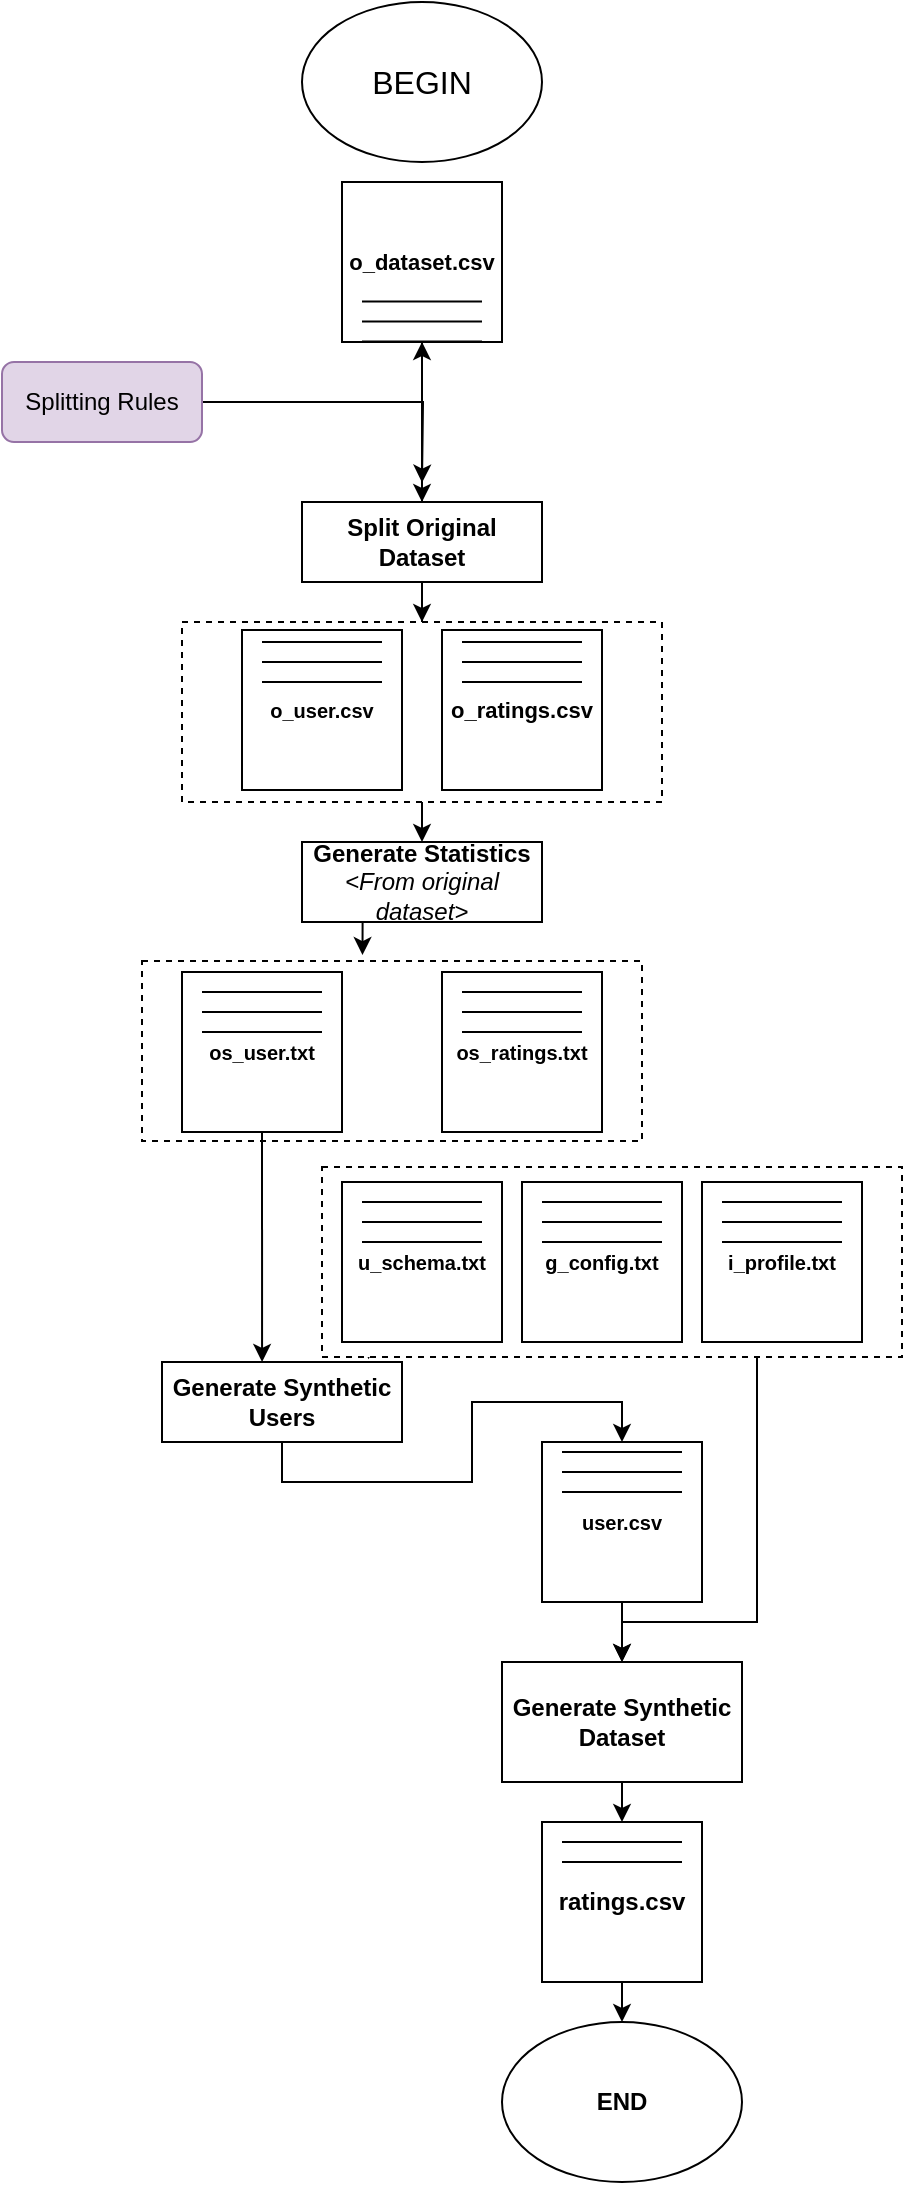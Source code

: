 <mxfile version="14.6.13" type="device"><diagram id="HDUOHSbSltejaZFbn4ce" name="Page-1"><mxGraphModel dx="533" dy="1208" grid="1" gridSize="10" guides="1" tooltips="1" connect="1" arrows="1" fold="1" page="1" pageScale="1" pageWidth="583" pageHeight="827" background="none" math="0" shadow="0"><root><mxCell id="0"/><mxCell id="1" parent="0"/><mxCell id="hwHqUKj-BEKmcxXFSZ59-104" style="edgeStyle=orthogonalEdgeStyle;rounded=0;orthogonalLoop=1;jettySize=auto;html=1;exitX=0.5;exitY=1;exitDx=0;exitDy=0;entryX=0.5;entryY=0;entryDx=0;entryDy=0;targetPerimeterSpacing=0;strokeColor=#000000;strokeWidth=1;" edge="1" parent="1" source="hwHqUKj-BEKmcxXFSZ59-97" target="hwHqUKj-BEKmcxXFSZ59-103"><mxGeometry relative="1" as="geometry"/></mxCell><mxCell id="hwHqUKj-BEKmcxXFSZ59-1" value="&lt;font style=&quot;font-size: 16px&quot;&gt;BEGIN&lt;/font&gt;" style="ellipse;whiteSpace=wrap;html=1;" vertex="1" parent="1"><mxGeometry x="180" y="60" width="120" height="80" as="geometry"/></mxCell><mxCell id="hwHqUKj-BEKmcxXFSZ59-92" style="edgeStyle=orthogonalEdgeStyle;rounded=0;orthogonalLoop=1;jettySize=auto;html=1;exitX=0.5;exitY=1;exitDx=0;exitDy=0;entryX=0.5;entryY=0;entryDx=0;entryDy=0;" edge="1" parent="1" source="hwHqUKj-BEKmcxXFSZ59-2" target="hwHqUKj-BEKmcxXFSZ59-3"><mxGeometry relative="1" as="geometry"/></mxCell><mxCell id="hwHqUKj-BEKmcxXFSZ59-2" value="&lt;font style=&quot;font-size: 11px&quot;&gt;o_dataset.csv&lt;/font&gt;" style="whiteSpace=wrap;html=1;aspect=fixed;fontStyle=1" vertex="1" parent="1"><mxGeometry x="200" y="150" width="80" height="80" as="geometry"/></mxCell><mxCell id="hwHqUKj-BEKmcxXFSZ59-115" value="" style="edgeStyle=orthogonalEdgeStyle;rounded=0;orthogonalLoop=1;jettySize=auto;html=1;targetPerimeterSpacing=0;strokeColor=#000000;strokeWidth=1;" edge="1" parent="1" source="hwHqUKj-BEKmcxXFSZ59-3" target="hwHqUKj-BEKmcxXFSZ59-2"><mxGeometry relative="1" as="geometry"/></mxCell><mxCell id="hwHqUKj-BEKmcxXFSZ59-124" style="edgeStyle=orthogonalEdgeStyle;rounded=0;orthogonalLoop=1;jettySize=auto;html=1;exitX=0.5;exitY=1;exitDx=0;exitDy=0;targetPerimeterSpacing=0;strokeColor=#000000;strokeWidth=1;" edge="1" parent="1" source="hwHqUKj-BEKmcxXFSZ59-3" target="hwHqUKj-BEKmcxXFSZ59-97"><mxGeometry relative="1" as="geometry"/></mxCell><mxCell id="hwHqUKj-BEKmcxXFSZ59-3" value="Split Original Dataset" style="rounded=0;whiteSpace=wrap;html=1;fontStyle=1" vertex="1" parent="1"><mxGeometry x="180" y="310" width="120" height="40" as="geometry"/></mxCell><mxCell id="hwHqUKj-BEKmcxXFSZ59-125" style="edgeStyle=orthogonalEdgeStyle;rounded=0;orthogonalLoop=1;jettySize=auto;html=1;exitX=0.5;exitY=1;exitDx=0;exitDy=0;entryX=0.5;entryY=0;entryDx=0;entryDy=0;targetPerimeterSpacing=0;strokeColor=#000000;strokeWidth=1;" edge="1" parent="1" source="hwHqUKj-BEKmcxXFSZ59-18" target="hwHqUKj-BEKmcxXFSZ59-20"><mxGeometry relative="1" as="geometry"/></mxCell><mxCell id="hwHqUKj-BEKmcxXFSZ59-18" value="&lt;b&gt;Generate Synthetic Users&lt;/b&gt;" style="rounded=0;whiteSpace=wrap;html=1;" vertex="1" parent="1"><mxGeometry x="110" y="740" width="120" height="40" as="geometry"/></mxCell><mxCell id="hwHqUKj-BEKmcxXFSZ59-129" style="edgeStyle=orthogonalEdgeStyle;rounded=0;orthogonalLoop=1;jettySize=auto;html=1;exitX=0.5;exitY=1;exitDx=0;exitDy=0;entryX=0.5;entryY=0;entryDx=0;entryDy=0;targetPerimeterSpacing=0;strokeColor=#000000;strokeWidth=1;" edge="1" parent="1" source="hwHqUKj-BEKmcxXFSZ59-22" target="hwHqUKj-BEKmcxXFSZ59-23"><mxGeometry relative="1" as="geometry"/></mxCell><mxCell id="hwHqUKj-BEKmcxXFSZ59-22" value="&lt;b&gt;Generate Synthetic Dataset&lt;/b&gt;" style="rounded=0;whiteSpace=wrap;html=1;" vertex="1" parent="1"><mxGeometry x="280" y="890" width="120" height="60" as="geometry"/></mxCell><mxCell id="hwHqUKj-BEKmcxXFSZ59-108" style="edgeStyle=orthogonalEdgeStyle;rounded=0;orthogonalLoop=1;jettySize=auto;html=1;exitX=0.5;exitY=1;exitDx=0;exitDy=0;entryX=0.5;entryY=0;entryDx=0;entryDy=0;targetPerimeterSpacing=0;strokeColor=#000000;strokeWidth=1;" edge="1" parent="1" source="hwHqUKj-BEKmcxXFSZ59-23" target="hwHqUKj-BEKmcxXFSZ59-24"><mxGeometry relative="1" as="geometry"/></mxCell><mxCell id="hwHqUKj-BEKmcxXFSZ59-23" value="&lt;b&gt;ratings.csv&lt;/b&gt;" style="whiteSpace=wrap;html=1;aspect=fixed;" vertex="1" parent="1"><mxGeometry x="300" y="970" width="80" height="80" as="geometry"/></mxCell><mxCell id="hwHqUKj-BEKmcxXFSZ59-24" value="&lt;b&gt;END&lt;/b&gt;" style="ellipse;whiteSpace=wrap;html=1;" vertex="1" parent="1"><mxGeometry x="280" y="1070" width="120" height="80" as="geometry"/></mxCell><mxCell id="hwHqUKj-BEKmcxXFSZ59-27" value="" style="endArrow=none;html=1;" edge="1" parent="1"><mxGeometry width="50" height="50" relative="1" as="geometry"><mxPoint x="270" y="209.71" as="sourcePoint"/><mxPoint x="210" y="209.71" as="targetPoint"/></mxGeometry></mxCell><mxCell id="hwHqUKj-BEKmcxXFSZ59-28" value="" style="endArrow=none;html=1;" edge="1" parent="1"><mxGeometry width="50" height="50" relative="1" as="geometry"><mxPoint x="270" y="219.71" as="sourcePoint"/><mxPoint x="210" y="219.71" as="targetPoint"/></mxGeometry></mxCell><mxCell id="hwHqUKj-BEKmcxXFSZ59-29" value="" style="endArrow=none;html=1;" edge="1" parent="1"><mxGeometry width="50" height="50" relative="1" as="geometry"><mxPoint x="270" y="229.71" as="sourcePoint"/><mxPoint x="210" y="229.71" as="targetPoint"/></mxGeometry></mxCell><mxCell id="hwHqUKj-BEKmcxXFSZ59-67" value="" style="endArrow=none;html=1;" edge="1" parent="1"><mxGeometry width="50" height="50" relative="1" as="geometry"><mxPoint x="370" y="970" as="sourcePoint"/><mxPoint x="310" y="970" as="targetPoint"/></mxGeometry></mxCell><mxCell id="hwHqUKj-BEKmcxXFSZ59-68" value="" style="endArrow=none;html=1;" edge="1" parent="1"><mxGeometry width="50" height="50" relative="1" as="geometry"><mxPoint x="370" y="980" as="sourcePoint"/><mxPoint x="310" y="980" as="targetPoint"/></mxGeometry></mxCell><mxCell id="hwHqUKj-BEKmcxXFSZ59-69" value="" style="endArrow=none;html=1;" edge="1" parent="1"><mxGeometry width="50" height="50" relative="1" as="geometry"><mxPoint x="370" y="990" as="sourcePoint"/><mxPoint x="310" y="990" as="targetPoint"/></mxGeometry></mxCell><mxCell id="hwHqUKj-BEKmcxXFSZ59-94" style="edgeStyle=orthogonalEdgeStyle;rounded=0;orthogonalLoop=1;jettySize=auto;html=1;exitX=1;exitY=0.5;exitDx=0;exitDy=0;targetPerimeterSpacing=0;strokeColor=#000000;strokeWidth=1;" edge="1" parent="1" source="hwHqUKj-BEKmcxXFSZ59-85"><mxGeometry relative="1" as="geometry"><mxPoint x="240" y="300.333" as="targetPoint"/></mxGeometry></mxCell><mxCell id="hwHqUKj-BEKmcxXFSZ59-85" value="Splitting Rules" style="rounded=1;whiteSpace=wrap;html=1;fillColor=#e1d5e7;strokeColor=#9673a6;" vertex="1" parent="1"><mxGeometry x="30" y="240" width="100" height="40" as="geometry"/></mxCell><mxCell id="hwHqUKj-BEKmcxXFSZ59-107" style="edgeStyle=orthogonalEdgeStyle;rounded=0;orthogonalLoop=1;jettySize=auto;html=1;exitX=0.5;exitY=1;exitDx=0;exitDy=0;entryX=0.441;entryY=-0.033;entryDx=0;entryDy=0;entryPerimeter=0;targetPerimeterSpacing=0;strokeColor=#000000;strokeWidth=1;" edge="1" parent="1" source="hwHqUKj-BEKmcxXFSZ59-103" target="hwHqUKj-BEKmcxXFSZ59-105"><mxGeometry relative="1" as="geometry"/></mxCell><mxCell id="hwHqUKj-BEKmcxXFSZ59-103" value="&lt;b&gt;Generate Statistics &lt;/b&gt;&lt;i&gt;&amp;lt;From original dataset&amp;gt;&lt;/i&gt;" style="rounded=0;whiteSpace=wrap;html=1;" vertex="1" parent="1"><mxGeometry x="180" y="480" width="120" height="40" as="geometry"/></mxCell><mxCell id="hwHqUKj-BEKmcxXFSZ59-106" value="" style="group" vertex="1" connectable="0" parent="1"><mxGeometry x="50" y="550" width="340" height="90" as="geometry"/></mxCell><mxCell id="hwHqUKj-BEKmcxXFSZ59-105" value="" style="rounded=0;whiteSpace=wrap;html=1;dashed=1;" vertex="1" parent="hwHqUKj-BEKmcxXFSZ59-106"><mxGeometry x="50" y="-10.5" width="250" height="90" as="geometry"/></mxCell><mxCell id="hwHqUKj-BEKmcxXFSZ59-99" value="" style="group" vertex="1" connectable="0" parent="hwHqUKj-BEKmcxXFSZ59-106"><mxGeometry x="200" y="-5" width="80" height="80" as="geometry"/></mxCell><mxCell id="hwHqUKj-BEKmcxXFSZ59-17" value="&lt;font size=&quot;1&quot;&gt;&lt;b&gt;os_ratings.txt&lt;/b&gt;&lt;/font&gt;" style="whiteSpace=wrap;html=1;aspect=fixed;" vertex="1" parent="hwHqUKj-BEKmcxXFSZ59-99"><mxGeometry width="80" height="80" as="geometry"/></mxCell><mxCell id="hwHqUKj-BEKmcxXFSZ59-52" value="" style="endArrow=none;html=1;" edge="1" parent="hwHqUKj-BEKmcxXFSZ59-99"><mxGeometry width="50" height="50" relative="1" as="geometry"><mxPoint x="70" y="10" as="sourcePoint"/><mxPoint x="10" y="10" as="targetPoint"/></mxGeometry></mxCell><mxCell id="hwHqUKj-BEKmcxXFSZ59-53" value="" style="endArrow=none;html=1;" edge="1" parent="hwHqUKj-BEKmcxXFSZ59-99"><mxGeometry width="50" height="50" relative="1" as="geometry"><mxPoint x="70" y="20" as="sourcePoint"/><mxPoint x="10" y="20" as="targetPoint"/></mxGeometry></mxCell><mxCell id="hwHqUKj-BEKmcxXFSZ59-54" value="" style="endArrow=none;html=1;" edge="1" parent="hwHqUKj-BEKmcxXFSZ59-99"><mxGeometry width="50" height="50" relative="1" as="geometry"><mxPoint x="70" y="30" as="sourcePoint"/><mxPoint x="10" y="30" as="targetPoint"/></mxGeometry></mxCell><mxCell id="hwHqUKj-BEKmcxXFSZ59-131" value="" style="group" vertex="1" connectable="0" parent="hwHqUKj-BEKmcxXFSZ59-106"><mxGeometry x="70" y="-5" width="80" height="80" as="geometry"/></mxCell><mxCell id="hwHqUKj-BEKmcxXFSZ59-15" value="&lt;font size=&quot;1&quot;&gt;&lt;b&gt;os_user.txt&lt;/b&gt;&lt;/font&gt;" style="whiteSpace=wrap;html=1;aspect=fixed;" vertex="1" parent="hwHqUKj-BEKmcxXFSZ59-131"><mxGeometry width="80" height="80" as="geometry"/></mxCell><mxCell id="hwHqUKj-BEKmcxXFSZ59-101" value="" style="group" vertex="1" connectable="0" parent="hwHqUKj-BEKmcxXFSZ59-131"><mxGeometry x="10" y="10" width="60" height="20" as="geometry"/></mxCell><mxCell id="hwHqUKj-BEKmcxXFSZ59-55" value="" style="endArrow=none;html=1;" edge="1" parent="hwHqUKj-BEKmcxXFSZ59-101"><mxGeometry width="50" height="50" relative="1" as="geometry"><mxPoint x="60" as="sourcePoint"/><mxPoint as="targetPoint"/></mxGeometry></mxCell><mxCell id="hwHqUKj-BEKmcxXFSZ59-56" value="" style="endArrow=none;html=1;" edge="1" parent="hwHqUKj-BEKmcxXFSZ59-101"><mxGeometry width="50" height="50" relative="1" as="geometry"><mxPoint x="60" y="10" as="sourcePoint"/><mxPoint y="10" as="targetPoint"/></mxGeometry></mxCell><mxCell id="hwHqUKj-BEKmcxXFSZ59-57" value="" style="endArrow=none;html=1;" edge="1" parent="hwHqUKj-BEKmcxXFSZ59-101"><mxGeometry width="50" height="50" relative="1" as="geometry"><mxPoint x="60" y="20" as="sourcePoint"/><mxPoint y="20" as="targetPoint"/></mxGeometry></mxCell><mxCell id="hwHqUKj-BEKmcxXFSZ59-112" value="" style="group" vertex="1" connectable="0" parent="1"><mxGeometry x="300" y="780" width="80" height="80" as="geometry"/></mxCell><mxCell id="hwHqUKj-BEKmcxXFSZ59-20" value="&lt;font size=&quot;1&quot;&gt;&lt;b&gt;user.csv&lt;/b&gt;&lt;/font&gt;" style="whiteSpace=wrap;html=1;aspect=fixed;" vertex="1" parent="hwHqUKj-BEKmcxXFSZ59-112"><mxGeometry width="80" height="80" as="geometry"/></mxCell><mxCell id="hwHqUKj-BEKmcxXFSZ59-58" value="" style="endArrow=none;html=1;" edge="1" parent="hwHqUKj-BEKmcxXFSZ59-112"><mxGeometry width="50" height="50" relative="1" as="geometry"><mxPoint x="70" y="5" as="sourcePoint"/><mxPoint x="10" y="5" as="targetPoint"/></mxGeometry></mxCell><mxCell id="hwHqUKj-BEKmcxXFSZ59-59" value="" style="endArrow=none;html=1;" edge="1" parent="hwHqUKj-BEKmcxXFSZ59-112"><mxGeometry width="50" height="50" relative="1" as="geometry"><mxPoint x="70" y="15" as="sourcePoint"/><mxPoint x="10" y="15" as="targetPoint"/></mxGeometry></mxCell><mxCell id="hwHqUKj-BEKmcxXFSZ59-60" value="" style="endArrow=none;html=1;" edge="1" parent="hwHqUKj-BEKmcxXFSZ59-112"><mxGeometry width="50" height="50" relative="1" as="geometry"><mxPoint x="70" y="25" as="sourcePoint"/><mxPoint x="10" y="25" as="targetPoint"/></mxGeometry></mxCell><mxCell id="hwHqUKj-BEKmcxXFSZ59-121" value="" style="group" vertex="1" connectable="0" parent="1"><mxGeometry x="120" y="370" width="240" height="90" as="geometry"/></mxCell><mxCell id="hwHqUKj-BEKmcxXFSZ59-97" value="" style="rounded=0;whiteSpace=wrap;html=1;dashed=1;" vertex="1" parent="hwHqUKj-BEKmcxXFSZ59-121"><mxGeometry width="240" height="90" as="geometry"/></mxCell><mxCell id="hwHqUKj-BEKmcxXFSZ59-119" value="" style="group" vertex="1" connectable="0" parent="hwHqUKj-BEKmcxXFSZ59-121"><mxGeometry x="30" y="4" width="80" height="80" as="geometry"/></mxCell><mxCell id="hwHqUKj-BEKmcxXFSZ59-4" value="&lt;font size=&quot;1&quot;&gt;&lt;b&gt;o_user.csv&lt;/b&gt;&lt;/font&gt;" style="whiteSpace=wrap;html=1;aspect=fixed;" vertex="1" parent="hwHqUKj-BEKmcxXFSZ59-119"><mxGeometry width="80" height="80" as="geometry"/></mxCell><mxCell id="hwHqUKj-BEKmcxXFSZ59-40" value="" style="endArrow=none;html=1;" edge="1" parent="hwHqUKj-BEKmcxXFSZ59-119"><mxGeometry width="50" height="50" relative="1" as="geometry"><mxPoint x="70" y="16" as="sourcePoint"/><mxPoint x="10" y="16" as="targetPoint"/></mxGeometry></mxCell><mxCell id="hwHqUKj-BEKmcxXFSZ59-42" value="" style="endArrow=none;html=1;" edge="1" parent="hwHqUKj-BEKmcxXFSZ59-119"><mxGeometry width="50" height="50" relative="1" as="geometry"><mxPoint x="70" y="26" as="sourcePoint"/><mxPoint x="10" y="26" as="targetPoint"/></mxGeometry></mxCell><mxCell id="hwHqUKj-BEKmcxXFSZ59-118" value="" style="endArrow=none;html=1;" edge="1" parent="hwHqUKj-BEKmcxXFSZ59-119"><mxGeometry width="50" height="50" relative="1" as="geometry"><mxPoint x="70" y="6" as="sourcePoint"/><mxPoint x="10.0" y="6" as="targetPoint"/></mxGeometry></mxCell><mxCell id="hwHqUKj-BEKmcxXFSZ59-120" value="" style="group" vertex="1" connectable="0" parent="hwHqUKj-BEKmcxXFSZ59-121"><mxGeometry x="130" y="4" width="80" height="80" as="geometry"/></mxCell><mxCell id="hwHqUKj-BEKmcxXFSZ59-6" value="&lt;b&gt;&lt;font style=&quot;font-size: 11px&quot;&gt;o_ratings.csv&lt;/font&gt;&lt;/b&gt;" style="whiteSpace=wrap;html=1;aspect=fixed;" vertex="1" parent="hwHqUKj-BEKmcxXFSZ59-120"><mxGeometry width="80" height="80" as="geometry"/></mxCell><mxCell id="hwHqUKj-BEKmcxXFSZ59-34" value="" style="endArrow=none;html=1;" edge="1" parent="hwHqUKj-BEKmcxXFSZ59-120"><mxGeometry width="50" height="50" relative="1" as="geometry"><mxPoint x="70" y="6" as="sourcePoint"/><mxPoint x="10" y="6" as="targetPoint"/></mxGeometry></mxCell><mxCell id="hwHqUKj-BEKmcxXFSZ59-35" value="" style="endArrow=none;html=1;" edge="1" parent="hwHqUKj-BEKmcxXFSZ59-120"><mxGeometry width="50" height="50" relative="1" as="geometry"><mxPoint x="70" y="16" as="sourcePoint"/><mxPoint x="10" y="16" as="targetPoint"/></mxGeometry></mxCell><mxCell id="hwHqUKj-BEKmcxXFSZ59-36" value="" style="endArrow=none;html=1;" edge="1" parent="hwHqUKj-BEKmcxXFSZ59-120"><mxGeometry width="50" height="50" relative="1" as="geometry"><mxPoint x="70" y="26" as="sourcePoint"/><mxPoint x="10" y="26" as="targetPoint"/></mxGeometry></mxCell><mxCell id="hwHqUKj-BEKmcxXFSZ59-126" style="edgeStyle=orthogonalEdgeStyle;rounded=0;orthogonalLoop=1;jettySize=auto;html=1;exitX=0.5;exitY=1;exitDx=0;exitDy=0;entryX=0.417;entryY=0;entryDx=0;entryDy=0;entryPerimeter=0;targetPerimeterSpacing=0;strokeColor=#000000;strokeWidth=1;" edge="1" parent="1" source="hwHqUKj-BEKmcxXFSZ59-15" target="hwHqUKj-BEKmcxXFSZ59-18"><mxGeometry relative="1" as="geometry"/></mxCell><mxCell id="hwHqUKj-BEKmcxXFSZ59-152" style="edgeStyle=orthogonalEdgeStyle;rounded=0;orthogonalLoop=1;jettySize=auto;html=1;exitX=0.5;exitY=1;exitDx=0;exitDy=0;entryX=0.861;entryY=-0.033;entryDx=0;entryDy=0;entryPerimeter=0;endArrow=classic;endFill=1;targetPerimeterSpacing=0;strokeColor=#000000;strokeWidth=1;" edge="1" parent="1" source="hwHqUKj-BEKmcxXFSZ59-133" target="hwHqUKj-BEKmcxXFSZ59-18"><mxGeometry relative="1" as="geometry"/></mxCell><mxCell id="hwHqUKj-BEKmcxXFSZ59-159" value="" style="group" vertex="1" connectable="0" parent="1"><mxGeometry x="200" y="650" width="280" height="85" as="geometry"/></mxCell><mxCell id="hwHqUKj-BEKmcxXFSZ59-144" value="" style="group" vertex="1" connectable="0" parent="hwHqUKj-BEKmcxXFSZ59-159"><mxGeometry x="180" width="100" height="85" as="geometry"/></mxCell><mxCell id="hwHqUKj-BEKmcxXFSZ59-156" value="" style="rounded=0;whiteSpace=wrap;html=1;dashed=1;" vertex="1" parent="hwHqUKj-BEKmcxXFSZ59-144"><mxGeometry x="-190" y="-7.5" width="290" height="95" as="geometry"/></mxCell><mxCell id="hwHqUKj-BEKmcxXFSZ59-145" value="&lt;font size=&quot;1&quot;&gt;&lt;b&gt;i_profile.txt&lt;/b&gt;&lt;/font&gt;" style="whiteSpace=wrap;html=1;aspect=fixed;" vertex="1" parent="hwHqUKj-BEKmcxXFSZ59-144"><mxGeometry width="80" height="80" as="geometry"/></mxCell><mxCell id="hwHqUKj-BEKmcxXFSZ59-146" value="" style="group" vertex="1" connectable="0" parent="hwHqUKj-BEKmcxXFSZ59-144"><mxGeometry x="10" y="10" width="60" height="20" as="geometry"/></mxCell><mxCell id="hwHqUKj-BEKmcxXFSZ59-147" value="" style="endArrow=none;html=1;" edge="1" parent="hwHqUKj-BEKmcxXFSZ59-146"><mxGeometry width="50" height="50" relative="1" as="geometry"><mxPoint x="60" as="sourcePoint"/><mxPoint as="targetPoint"/></mxGeometry></mxCell><mxCell id="hwHqUKj-BEKmcxXFSZ59-148" value="" style="endArrow=none;html=1;" edge="1" parent="hwHqUKj-BEKmcxXFSZ59-146"><mxGeometry width="50" height="50" relative="1" as="geometry"><mxPoint x="60" y="10" as="sourcePoint"/><mxPoint y="10" as="targetPoint"/></mxGeometry></mxCell><mxCell id="hwHqUKj-BEKmcxXFSZ59-149" value="" style="endArrow=none;html=1;" edge="1" parent="hwHqUKj-BEKmcxXFSZ59-146"><mxGeometry width="50" height="50" relative="1" as="geometry"><mxPoint x="60" y="20" as="sourcePoint"/><mxPoint y="20" as="targetPoint"/></mxGeometry></mxCell><mxCell id="hwHqUKj-BEKmcxXFSZ59-132" value="" style="group" vertex="1" connectable="0" parent="hwHqUKj-BEKmcxXFSZ59-159"><mxGeometry width="80" height="80" as="geometry"/></mxCell><mxCell id="hwHqUKj-BEKmcxXFSZ59-133" value="&lt;font size=&quot;1&quot;&gt;&lt;b&gt;u_schema.txt&lt;/b&gt;&lt;/font&gt;" style="whiteSpace=wrap;html=1;aspect=fixed;" vertex="1" parent="hwHqUKj-BEKmcxXFSZ59-132"><mxGeometry width="80" height="80" as="geometry"/></mxCell><mxCell id="hwHqUKj-BEKmcxXFSZ59-134" value="" style="group" vertex="1" connectable="0" parent="hwHqUKj-BEKmcxXFSZ59-132"><mxGeometry x="10" y="10" width="60" height="20" as="geometry"/></mxCell><mxCell id="hwHqUKj-BEKmcxXFSZ59-135" value="" style="endArrow=none;html=1;" edge="1" parent="hwHqUKj-BEKmcxXFSZ59-134"><mxGeometry width="50" height="50" relative="1" as="geometry"><mxPoint x="60" as="sourcePoint"/><mxPoint as="targetPoint"/></mxGeometry></mxCell><mxCell id="hwHqUKj-BEKmcxXFSZ59-136" value="" style="endArrow=none;html=1;" edge="1" parent="hwHqUKj-BEKmcxXFSZ59-134"><mxGeometry width="50" height="50" relative="1" as="geometry"><mxPoint x="60" y="10" as="sourcePoint"/><mxPoint y="10" as="targetPoint"/></mxGeometry></mxCell><mxCell id="hwHqUKj-BEKmcxXFSZ59-137" value="" style="endArrow=none;html=1;" edge="1" parent="hwHqUKj-BEKmcxXFSZ59-134"><mxGeometry width="50" height="50" relative="1" as="geometry"><mxPoint x="60" y="20" as="sourcePoint"/><mxPoint y="20" as="targetPoint"/></mxGeometry></mxCell><mxCell id="hwHqUKj-BEKmcxXFSZ59-138" value="" style="group" vertex="1" connectable="0" parent="hwHqUKj-BEKmcxXFSZ59-159"><mxGeometry x="90" width="80" height="80" as="geometry"/></mxCell><mxCell id="hwHqUKj-BEKmcxXFSZ59-139" value="&lt;font size=&quot;1&quot;&gt;&lt;b&gt;g_config.txt&lt;/b&gt;&lt;/font&gt;" style="whiteSpace=wrap;html=1;aspect=fixed;" vertex="1" parent="hwHqUKj-BEKmcxXFSZ59-138"><mxGeometry width="80" height="80" as="geometry"/></mxCell><mxCell id="hwHqUKj-BEKmcxXFSZ59-140" value="" style="group" vertex="1" connectable="0" parent="hwHqUKj-BEKmcxXFSZ59-138"><mxGeometry x="10" y="10" width="60" height="20" as="geometry"/></mxCell><mxCell id="hwHqUKj-BEKmcxXFSZ59-141" value="" style="endArrow=none;html=1;" edge="1" parent="hwHqUKj-BEKmcxXFSZ59-140"><mxGeometry width="50" height="50" relative="1" as="geometry"><mxPoint x="60" as="sourcePoint"/><mxPoint as="targetPoint"/></mxGeometry></mxCell><mxCell id="hwHqUKj-BEKmcxXFSZ59-142" value="" style="endArrow=none;html=1;" edge="1" parent="hwHqUKj-BEKmcxXFSZ59-140"><mxGeometry width="50" height="50" relative="1" as="geometry"><mxPoint x="60" y="10" as="sourcePoint"/><mxPoint y="10" as="targetPoint"/></mxGeometry></mxCell><mxCell id="hwHqUKj-BEKmcxXFSZ59-143" value="" style="endArrow=none;html=1;" edge="1" parent="hwHqUKj-BEKmcxXFSZ59-140"><mxGeometry width="50" height="50" relative="1" as="geometry"><mxPoint x="60" y="20" as="sourcePoint"/><mxPoint y="20" as="targetPoint"/></mxGeometry></mxCell><mxCell id="hwHqUKj-BEKmcxXFSZ59-160" style="edgeStyle=orthogonalEdgeStyle;rounded=0;orthogonalLoop=1;jettySize=auto;html=1;entryX=0.5;entryY=0;entryDx=0;entryDy=0;endArrow=classic;endFill=1;targetPerimeterSpacing=0;strokeColor=#000000;strokeWidth=1;" edge="1" parent="1" source="hwHqUKj-BEKmcxXFSZ59-20" target="hwHqUKj-BEKmcxXFSZ59-22"><mxGeometry relative="1" as="geometry"/></mxCell><mxCell id="hwHqUKj-BEKmcxXFSZ59-161" style="edgeStyle=orthogonalEdgeStyle;rounded=0;orthogonalLoop=1;jettySize=auto;html=1;exitX=0.75;exitY=1;exitDx=0;exitDy=0;entryX=0.5;entryY=0;entryDx=0;entryDy=0;endArrow=classic;endFill=1;targetPerimeterSpacing=0;strokeColor=#000000;strokeWidth=1;" edge="1" parent="1" source="hwHqUKj-BEKmcxXFSZ59-156" target="hwHqUKj-BEKmcxXFSZ59-22"><mxGeometry relative="1" as="geometry"><Array as="points"><mxPoint x="407" y="870"/><mxPoint x="340" y="870"/></Array></mxGeometry></mxCell></root></mxGraphModel></diagram></mxfile>